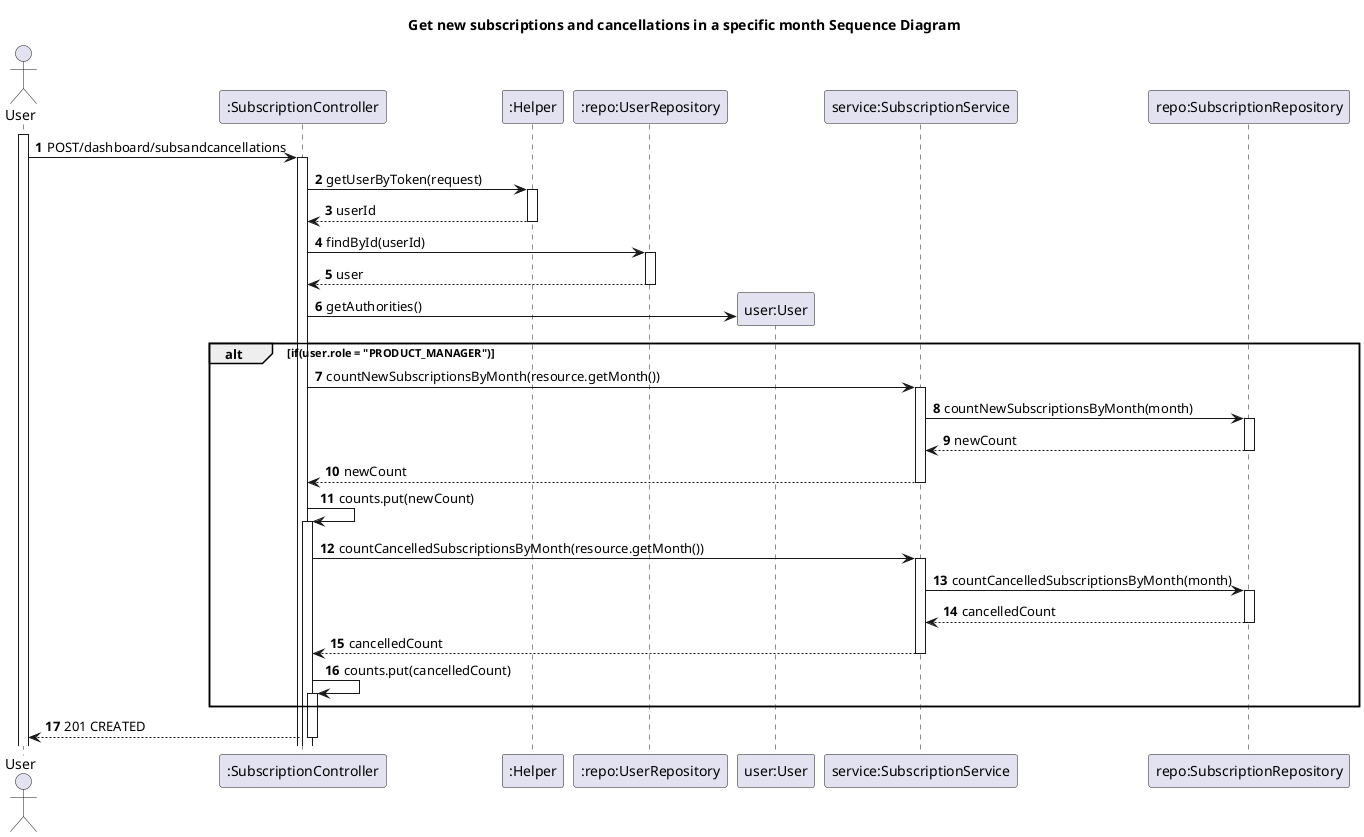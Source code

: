 @startuml
'https://plantuml.com/sequence-diagram

title Get new subscriptions and cancellations in a specific month Sequence Diagram

autoactivate on
autonumber

actor "User" as User
participant ":SubscriptionController" as Ctrl
participant ":Helper" as Helper
participant ":repo:UserRepository" as userRepo
participant "user:User" as usr
participant "service:SubscriptionService" as ServiceSubscription
participant "repo:SubscriptionRepository" as SubscriptionRepo

activate User

User -> Ctrl: POST/dashboard/subsandcancellations
Ctrl -> Helper: getUserByToken(request)
Helper --> Ctrl: userId
Ctrl -> userRepo: findById(userId)
userRepo --> Ctrl: user
Ctrl -> usr**: getAuthorities()
alt if(user.role = "PRODUCT_MANAGER")
    Ctrl -> ServiceSubscription: countNewSubscriptionsByMonth(resource.getMonth())
    ServiceSubscription -> SubscriptionRepo: countNewSubscriptionsByMonth(month)
    SubscriptionRepo --> ServiceSubscription: newCount
    ServiceSubscription --> Ctrl: newCount
    Ctrl -> Ctrl: counts.put(newCount)
    Ctrl -> ServiceSubscription: countCancelledSubscriptionsByMonth(resource.getMonth())
    ServiceSubscription -> SubscriptionRepo: countCancelledSubscriptionsByMonth(month)
    SubscriptionRepo --> ServiceSubscription: cancelledCount
    ServiceSubscription --> Ctrl: cancelledCount
    Ctrl -> Ctrl: counts.put(cancelledCount)
end
Ctrl --> User: 201 CREATED

@enduml
